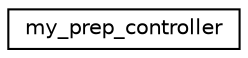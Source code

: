 digraph "Graphical Class Hierarchy"
{
  edge [fontname="Helvetica",fontsize="10",labelfontname="Helvetica",labelfontsize="10"];
  node [fontname="Helvetica",fontsize="10",shape=record];
  rankdir="LR";
  Node1 [label="my_prep_controller",height=0.2,width=0.4,color="black", fillcolor="white", style="filled",URL="$structmy__prep__controller.html"];
}
